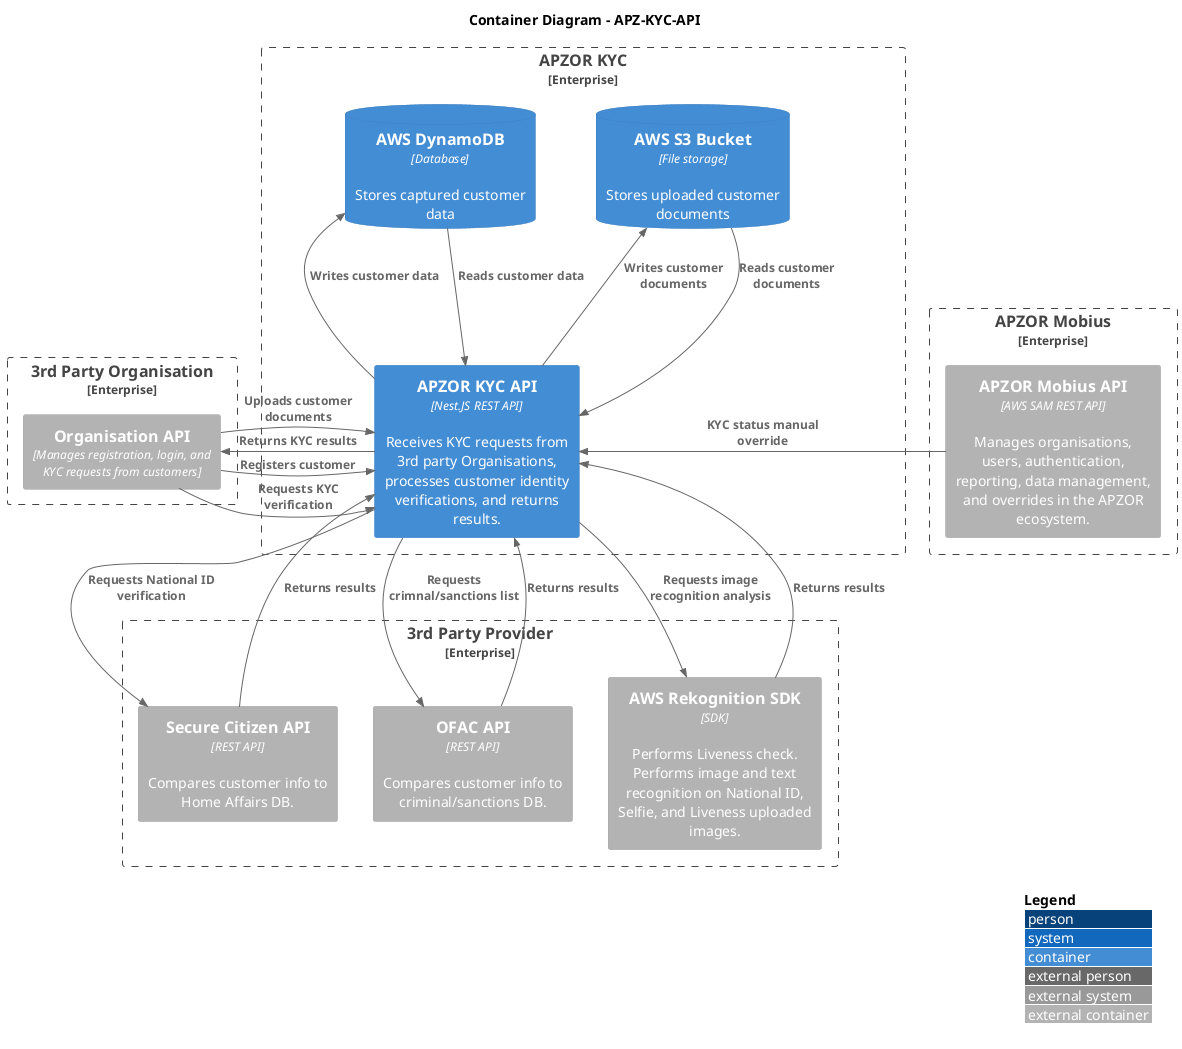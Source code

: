 @startuml
!include <c4/C4_Container.puml>  

LAYOUT_WITH_LEGEND()

title Container Diagram - APZ-KYC-API


Enterprise_Boundary(c0, "3rd Party Organisation") {
  Container_Ext(organisationApi, "Organisation API", "Manages registration, login, and KYC requests from customers")
}

Enterprise_Boundary(c1, "APZOR KYC") {
  Container(apzKycApi, "APZOR KYC API", "Nest.JS REST API", "Receives KYC requests from 3rd party Organisations, processes customer identity verifications, and returns results.")
  ContainerDb(s3, "AWS S3 Bucket", "File storage", "Stores uploaded customer documents")
  ContainerDb(dynamoDb, "AWS DynamoDB", "Database", "Stores captured customer data")
}

Enterprise_Boundary(c2, "APZOR Mobius") {
  Container_Ext(apzMobiusApi, "APZOR Mobius API", "AWS SAM REST API", "Manages organisations, users, authentication, reporting, data management, and overrides in the APZOR ecosystem.")
}

Enterprise_Boundary(c3, "3rd Party Provider") {
  Container_Ext(secureCitizen, "Secure Citizen API", "REST API", "Compares customer info to Home Affairs DB.")
  Container_Ext(ofac, "OFAC API", "REST API", "Compares customer info to criminal/sanctions DB.")
  Container_Ext(rekognition, "AWS Rekognition SDK", "SDK", "Performs Liveness check. Performs image and text recognition on National ID, Selfie, and Liveness uploaded images.")
}


Rel_R(organisationApi, apzKycApi, Registers customer)
Rel_R(organisationApi, apzKycApi, Uploads customer documents)
Rel_R(organisationApi, apzKycApi, Requests KYC verification)
Rel_L(apzKycApi, organisationApi, Returns KYC results)

Rel_U(apzKycApi, dynamoDb, Writes customer data)
Rel_D(dynamoDb, apzKycApi, Reads customer data)
Rel_U(apzKycApi, s3, Writes customer documents)
Rel_D(s3, apzKycApi, Reads customer documents)

Rel_D(apzKycApi, secureCitizen, Requests National ID verification)
Rel_U(secureCitizen, apzKycApi, Returns results)
Rel_D(apzKycApi, ofac, Requests crimnal/sanctions list)
Rel_U(ofac, apzKycApi, Returns results)
Rel_D(apzKycApi, rekognition, Requests image recognition analysis)
Rel_U(rekognition, apzKycApi, Returns results)

Rel_L(apzMobiusApi, apzKycApi, KYC status manual override)
@enduml